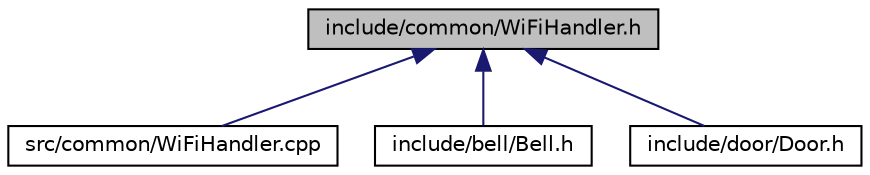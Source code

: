 digraph "include/common/WiFiHandler.h"
{
 // LATEX_PDF_SIZE
  edge [fontname="Helvetica",fontsize="10",labelfontname="Helvetica",labelfontsize="10"];
  node [fontname="Helvetica",fontsize="10",shape=record];
  Node1 [label="include/common/WiFiHandler.h",height=0.2,width=0.4,color="black", fillcolor="grey75", style="filled", fontcolor="black",tooltip="Provides a class for handling WiFi connections."];
  Node1 -> Node2 [dir="back",color="midnightblue",fontsize="10",style="solid",fontname="Helvetica"];
  Node2 [label="src/common/WiFiHandler.cpp",height=0.2,width=0.4,color="black", fillcolor="white", style="filled",URL="$WiFiHandler_8cpp.html",tooltip="WiFiHandler class implementation."];
  Node1 -> Node3 [dir="back",color="midnightblue",fontsize="10",style="solid",fontname="Helvetica"];
  Node3 [label="include/bell/Bell.h",height=0.2,width=0.4,color="black", fillcolor="white", style="filled",URL="$Bell_8h.html",tooltip="Main Bell class."];
  Node1 -> Node4 [dir="back",color="midnightblue",fontsize="10",style="solid",fontname="Helvetica"];
  Node4 [label="include/door/Door.h",height=0.2,width=0.4,color="black", fillcolor="white", style="filled",URL="$Door_8h.html",tooltip="The Main door class."];
}
